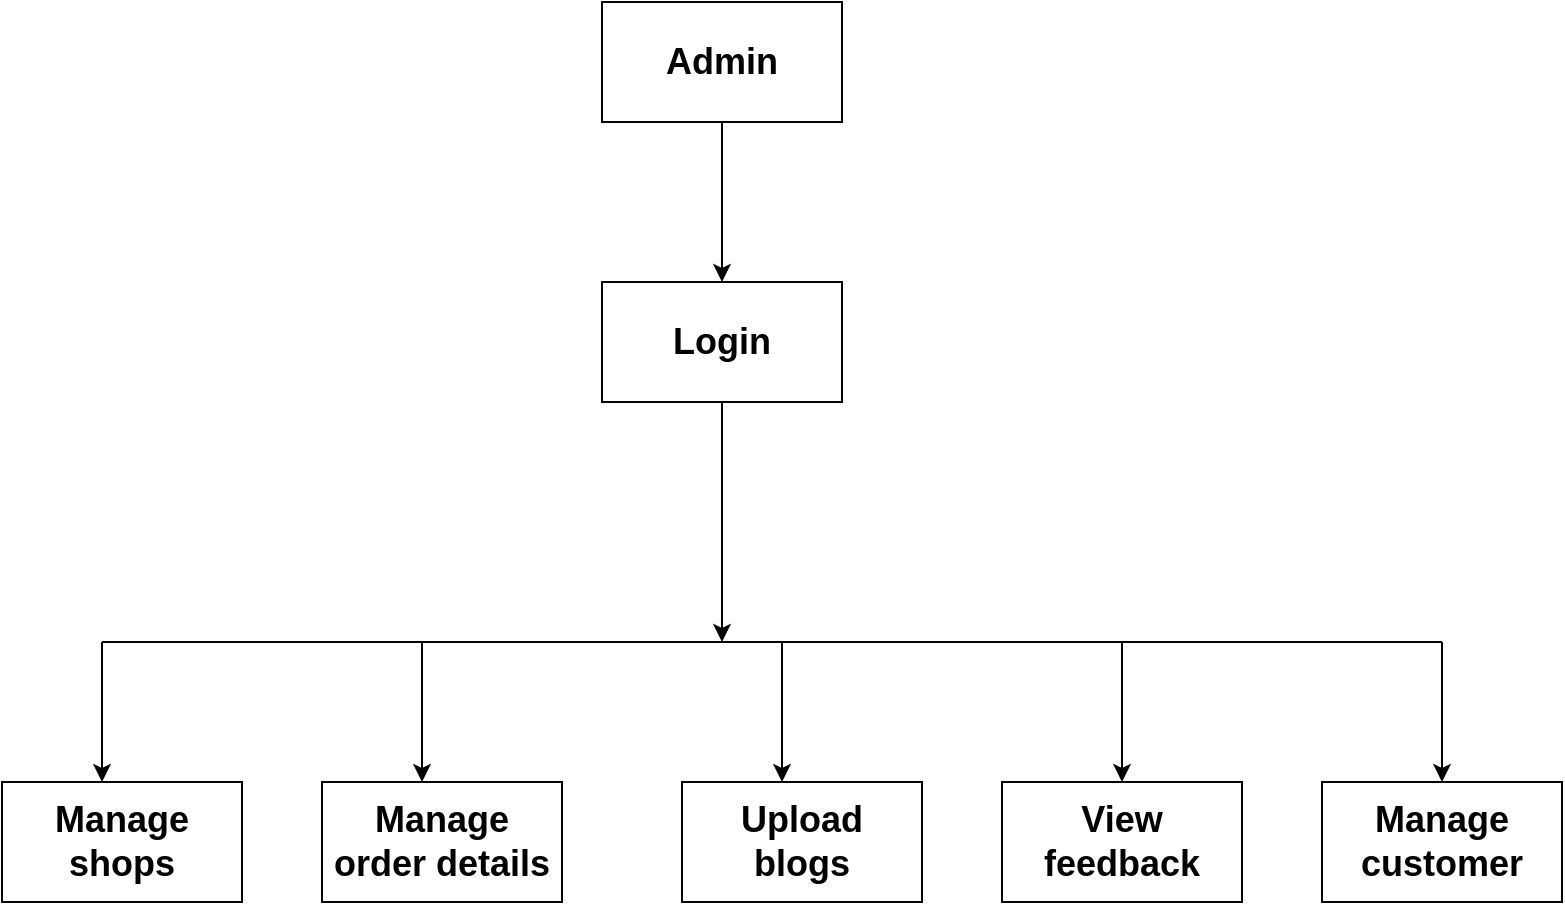 <mxfile version="20.2.4" type="device"><diagram id="hcqBDbLtj7beb1-_iHv6" name="Page-1"><mxGraphModel dx="1038" dy="579" grid="1" gridSize="10" guides="1" tooltips="1" connect="1" arrows="1" fold="1" page="1" pageScale="1" pageWidth="850" pageHeight="1100" math="0" shadow="0"><root><mxCell id="0"/><mxCell id="1" parent="0"/><mxCell id="IM7uDhdu2lT8xAMbB67r-1" value="" style="rounded=0;whiteSpace=wrap;html=1;" vertex="1" parent="1"><mxGeometry x="340" y="240" width="120" height="60" as="geometry"/></mxCell><mxCell id="IM7uDhdu2lT8xAMbB67r-2" value="" style="rounded=0;whiteSpace=wrap;html=1;" vertex="1" parent="1"><mxGeometry x="340" y="380" width="120" height="60" as="geometry"/></mxCell><mxCell id="IM7uDhdu2lT8xAMbB67r-3" value="" style="rounded=0;whiteSpace=wrap;html=1;" vertex="1" parent="1"><mxGeometry x="40" y="630" width="120" height="60" as="geometry"/></mxCell><mxCell id="IM7uDhdu2lT8xAMbB67r-4" value="" style="rounded=0;whiteSpace=wrap;html=1;" vertex="1" parent="1"><mxGeometry x="200" y="630" width="120" height="60" as="geometry"/></mxCell><mxCell id="IM7uDhdu2lT8xAMbB67r-5" value="" style="rounded=0;whiteSpace=wrap;html=1;" vertex="1" parent="1"><mxGeometry x="380" y="630" width="120" height="60" as="geometry"/></mxCell><mxCell id="IM7uDhdu2lT8xAMbB67r-6" value="" style="rounded=0;whiteSpace=wrap;html=1;" vertex="1" parent="1"><mxGeometry x="540" y="630" width="120" height="60" as="geometry"/></mxCell><mxCell id="IM7uDhdu2lT8xAMbB67r-7" value="" style="rounded=0;whiteSpace=wrap;html=1;" vertex="1" parent="1"><mxGeometry x="700" y="630" width="120" height="60" as="geometry"/></mxCell><mxCell id="IM7uDhdu2lT8xAMbB67r-8" value="" style="endArrow=none;html=1;rounded=0;" edge="1" parent="1"><mxGeometry width="50" height="50" relative="1" as="geometry"><mxPoint x="90" y="560" as="sourcePoint"/><mxPoint x="760" y="560" as="targetPoint"/></mxGeometry></mxCell><mxCell id="IM7uDhdu2lT8xAMbB67r-9" value="" style="endArrow=classic;html=1;rounded=0;" edge="1" parent="1"><mxGeometry width="50" height="50" relative="1" as="geometry"><mxPoint x="90" y="560" as="sourcePoint"/><mxPoint x="90" y="630" as="targetPoint"/></mxGeometry></mxCell><mxCell id="IM7uDhdu2lT8xAMbB67r-10" value="" style="endArrow=classic;html=1;rounded=0;" edge="1" parent="1"><mxGeometry width="50" height="50" relative="1" as="geometry"><mxPoint x="250" y="560" as="sourcePoint"/><mxPoint x="250" y="630" as="targetPoint"/></mxGeometry></mxCell><mxCell id="IM7uDhdu2lT8xAMbB67r-11" value="" style="endArrow=classic;html=1;rounded=0;" edge="1" parent="1"><mxGeometry width="50" height="50" relative="1" as="geometry"><mxPoint x="430" y="560" as="sourcePoint"/><mxPoint x="430" y="630" as="targetPoint"/></mxGeometry></mxCell><mxCell id="IM7uDhdu2lT8xAMbB67r-12" value="" style="endArrow=classic;html=1;rounded=0;entryX=0.5;entryY=0;entryDx=0;entryDy=0;" edge="1" parent="1" target="IM7uDhdu2lT8xAMbB67r-6"><mxGeometry width="50" height="50" relative="1" as="geometry"><mxPoint x="600" y="560" as="sourcePoint"/><mxPoint x="450" y="540" as="targetPoint"/></mxGeometry></mxCell><mxCell id="IM7uDhdu2lT8xAMbB67r-13" value="" style="endArrow=classic;html=1;rounded=0;entryX=0.5;entryY=0;entryDx=0;entryDy=0;" edge="1" parent="1" target="IM7uDhdu2lT8xAMbB67r-7"><mxGeometry width="50" height="50" relative="1" as="geometry"><mxPoint x="760" y="560" as="sourcePoint"/><mxPoint x="450" y="540" as="targetPoint"/></mxGeometry></mxCell><mxCell id="IM7uDhdu2lT8xAMbB67r-14" value="" style="endArrow=classic;html=1;rounded=0;exitX=0.5;exitY=1;exitDx=0;exitDy=0;" edge="1" parent="1" source="IM7uDhdu2lT8xAMbB67r-2"><mxGeometry width="50" height="50" relative="1" as="geometry"><mxPoint x="400" y="500" as="sourcePoint"/><mxPoint x="400" y="560" as="targetPoint"/></mxGeometry></mxCell><mxCell id="IM7uDhdu2lT8xAMbB67r-15" value="" style="endArrow=classic;html=1;rounded=0;exitX=0.5;exitY=1;exitDx=0;exitDy=0;entryX=0.5;entryY=0;entryDx=0;entryDy=0;" edge="1" parent="1" source="IM7uDhdu2lT8xAMbB67r-1" target="IM7uDhdu2lT8xAMbB67r-2"><mxGeometry width="50" height="50" relative="1" as="geometry"><mxPoint x="400" y="320" as="sourcePoint"/><mxPoint x="450" y="270" as="targetPoint"/></mxGeometry></mxCell><mxCell id="IM7uDhdu2lT8xAMbB67r-16" value="&lt;font style=&quot;font-size: 18px;&quot;&gt;&lt;b&gt;Admin&lt;/b&gt;&lt;/font&gt;" style="text;html=1;strokeColor=none;fillColor=none;align=center;verticalAlign=middle;whiteSpace=wrap;rounded=0;" vertex="1" parent="1"><mxGeometry x="370" y="255" width="60" height="30" as="geometry"/></mxCell><mxCell id="IM7uDhdu2lT8xAMbB67r-17" value="&lt;font style=&quot;font-size: 18px;&quot;&gt;&lt;b&gt;Login&lt;/b&gt;&lt;/font&gt;" style="text;html=1;strokeColor=none;fillColor=none;align=center;verticalAlign=middle;whiteSpace=wrap;rounded=0;" vertex="1" parent="1"><mxGeometry x="370" y="395" width="60" height="30" as="geometry"/></mxCell><mxCell id="IM7uDhdu2lT8xAMbB67r-18" value="Manage shops" style="text;html=1;strokeColor=none;fillColor=none;align=center;verticalAlign=middle;whiteSpace=wrap;rounded=0;fontSize=18;fontStyle=1" vertex="1" parent="1"><mxGeometry x="70" y="645" width="60" height="30" as="geometry"/></mxCell><mxCell id="IM7uDhdu2lT8xAMbB67r-19" value="Manage order details" style="text;html=1;strokeColor=none;fillColor=none;align=center;verticalAlign=middle;whiteSpace=wrap;rounded=0;fontSize=18;fontStyle=1" vertex="1" parent="1"><mxGeometry x="200" y="645" width="120" height="30" as="geometry"/></mxCell><mxCell id="IM7uDhdu2lT8xAMbB67r-20" value="Upload blogs" style="text;html=1;strokeColor=none;fillColor=none;align=center;verticalAlign=middle;whiteSpace=wrap;rounded=0;fontSize=18;fontStyle=1" vertex="1" parent="1"><mxGeometry x="410" y="645" width="60" height="30" as="geometry"/></mxCell><mxCell id="IM7uDhdu2lT8xAMbB67r-21" value="View feedback" style="text;html=1;strokeColor=none;fillColor=none;align=center;verticalAlign=middle;whiteSpace=wrap;rounded=0;fontSize=18;fontStyle=1" vertex="1" parent="1"><mxGeometry x="570" y="645" width="60" height="30" as="geometry"/></mxCell><mxCell id="IM7uDhdu2lT8xAMbB67r-22" value="Manage customer" style="text;html=1;strokeColor=none;fillColor=none;align=center;verticalAlign=middle;whiteSpace=wrap;rounded=0;fontSize=18;fontStyle=1" vertex="1" parent="1"><mxGeometry x="730" y="645" width="60" height="30" as="geometry"/></mxCell></root></mxGraphModel></diagram></mxfile>